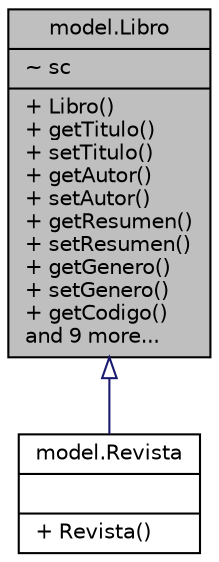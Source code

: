 digraph "model.Libro"
{
 // LATEX_PDF_SIZE
  edge [fontname="Helvetica",fontsize="10",labelfontname="Helvetica",labelfontsize="10"];
  node [fontname="Helvetica",fontsize="10",shape=record];
  Node1 [label="{model.Libro\n|~ sc\l|+ Libro()\l+ getTitulo()\l+ setTitulo()\l+ getAutor()\l+ setAutor()\l+ getResumen()\l+ setResumen()\l+ getGenero()\l+ setGenero()\l+ getCodigo()\land 9 more...\l}",height=0.2,width=0.4,color="black", fillcolor="grey75", style="filled", fontcolor="black",tooltip=" "];
  Node1 -> Node2 [dir="back",color="midnightblue",fontsize="10",style="solid",arrowtail="onormal"];
  Node2 [label="{model.Revista\n||+ Revista()\l}",height=0.2,width=0.4,color="black", fillcolor="white", style="filled",URL="$classmodel_1_1_revista.html",tooltip=" "];
}
